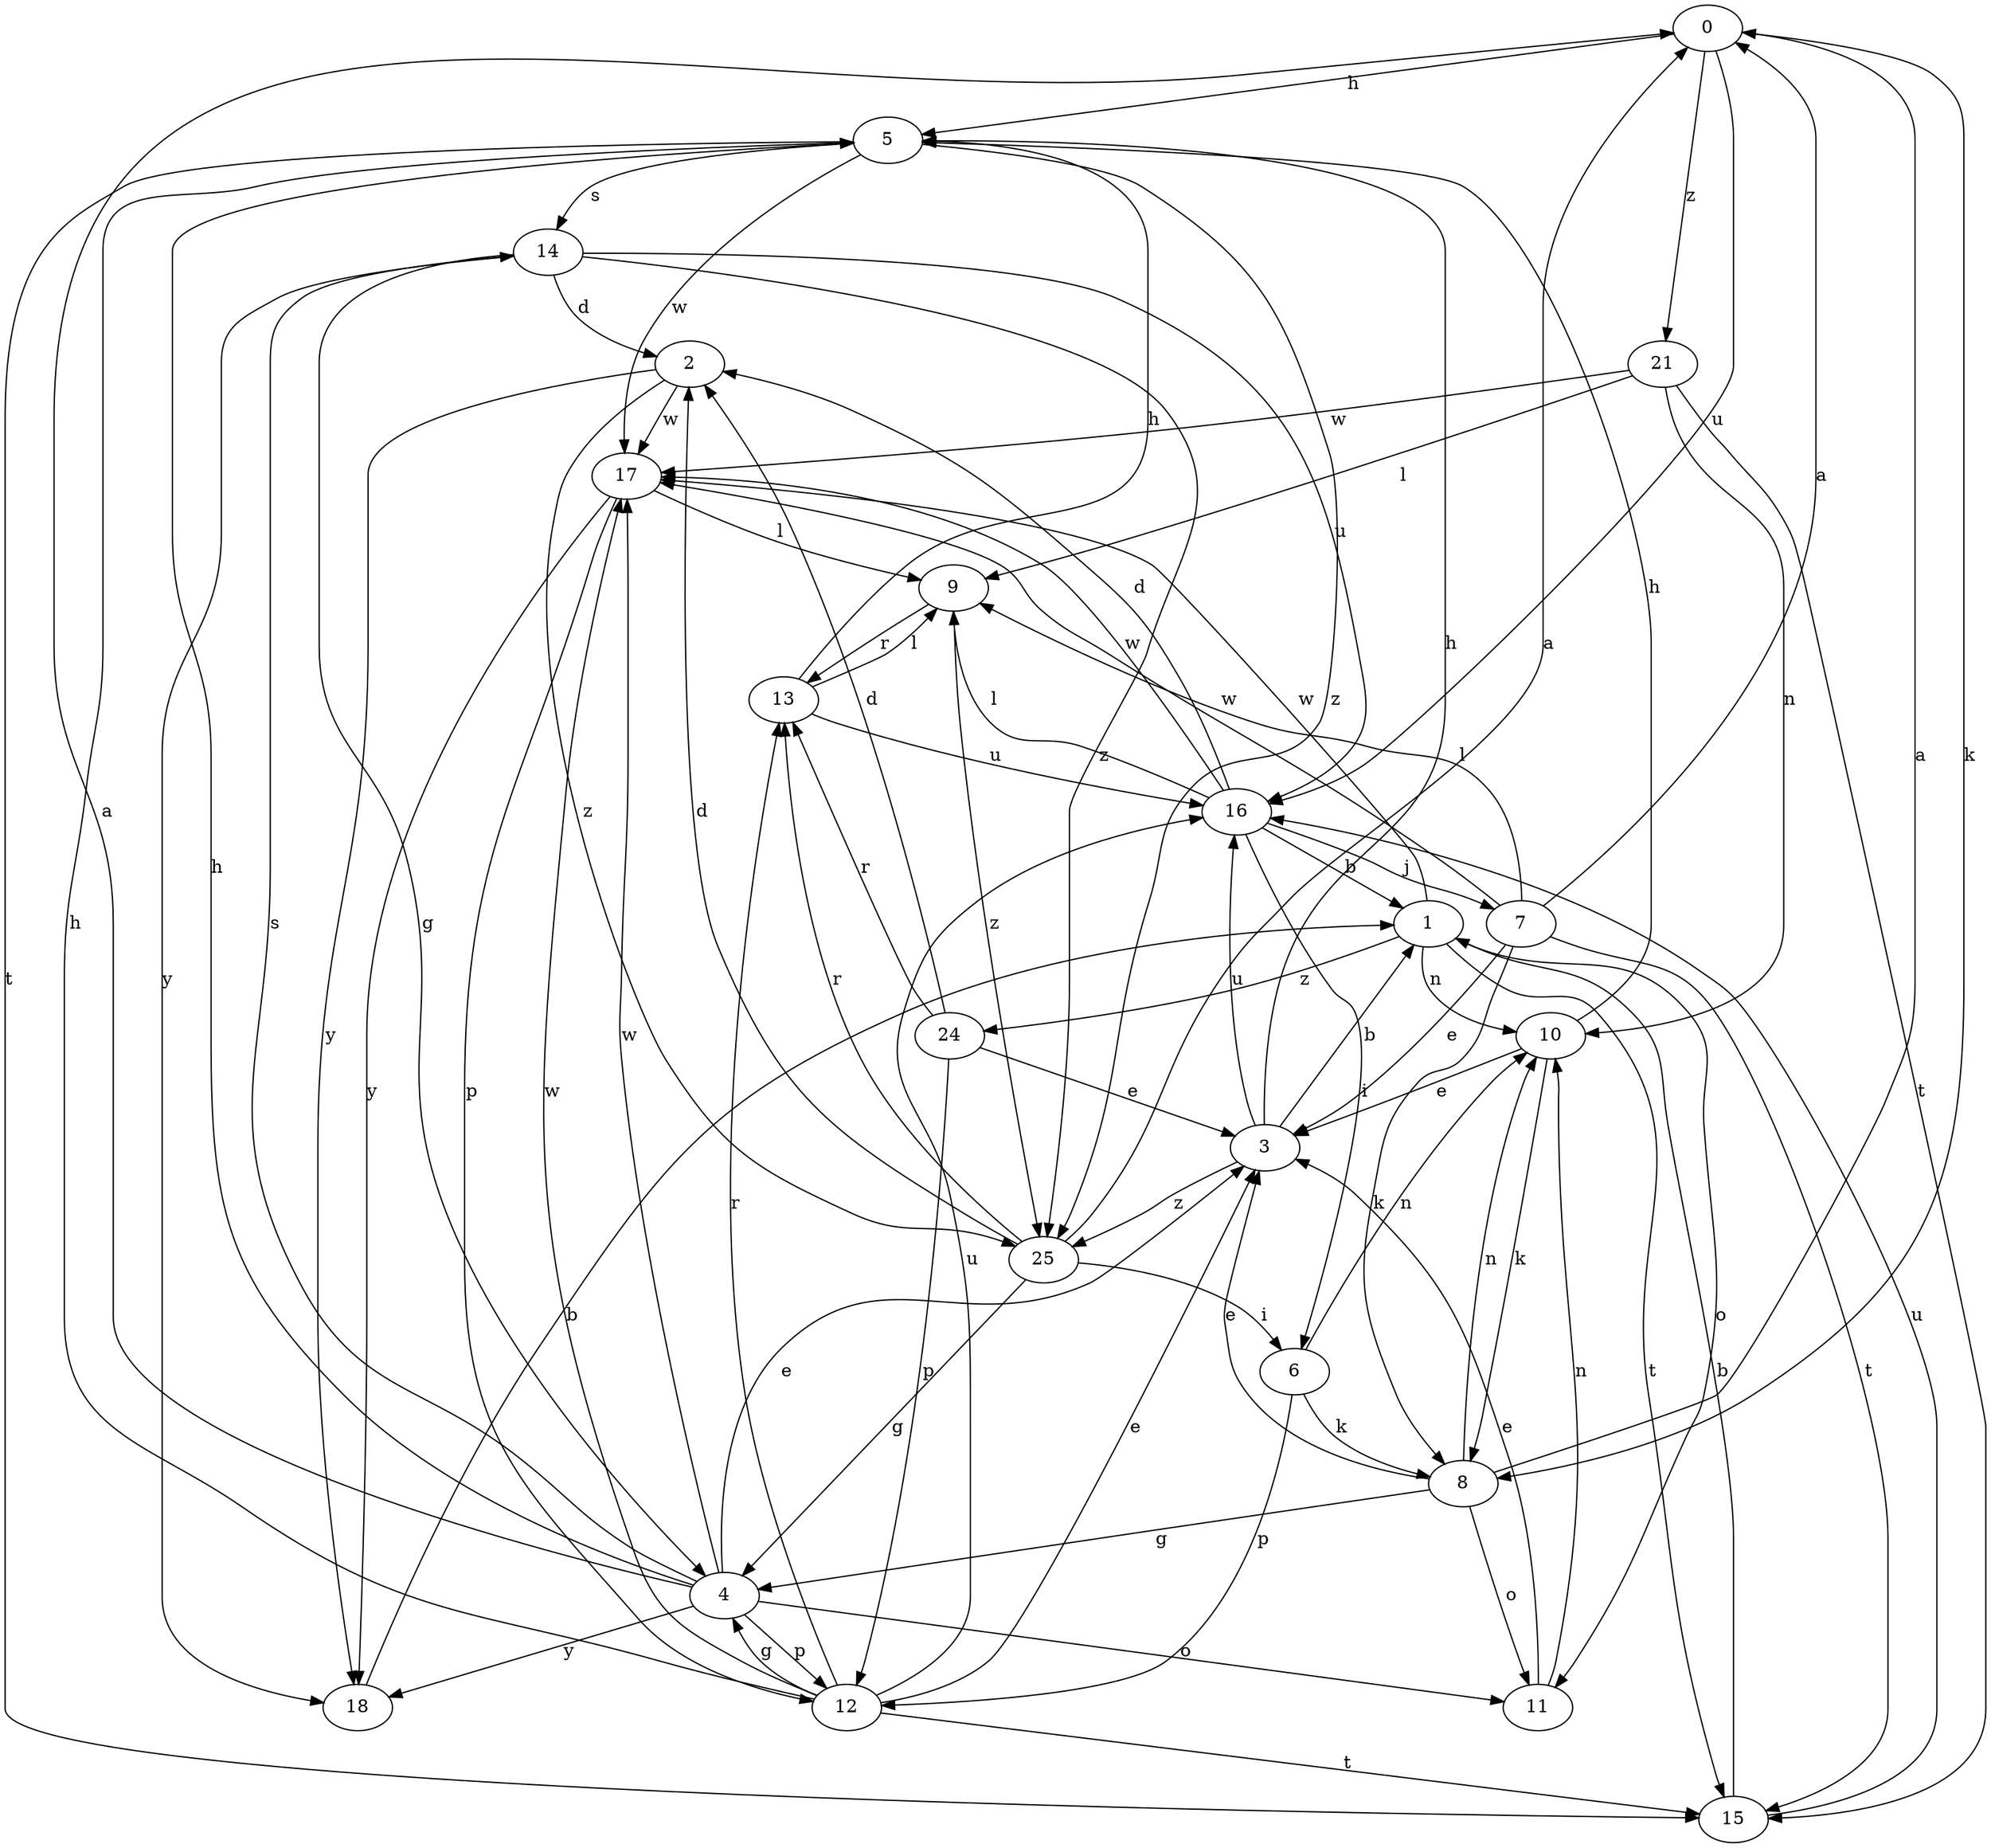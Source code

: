 strict digraph  {
0;
1;
2;
3;
4;
5;
6;
7;
8;
9;
10;
11;
12;
13;
14;
15;
16;
17;
18;
21;
24;
25;
0 -> 5  [label=h];
0 -> 8  [label=k];
0 -> 16  [label=u];
0 -> 21  [label=z];
1 -> 10  [label=n];
1 -> 11  [label=o];
1 -> 15  [label=t];
1 -> 17  [label=w];
1 -> 24  [label=z];
2 -> 17  [label=w];
2 -> 18  [label=y];
2 -> 25  [label=z];
3 -> 1  [label=b];
3 -> 5  [label=h];
3 -> 16  [label=u];
3 -> 25  [label=z];
4 -> 0  [label=a];
4 -> 3  [label=e];
4 -> 5  [label=h];
4 -> 11  [label=o];
4 -> 12  [label=p];
4 -> 14  [label=s];
4 -> 17  [label=w];
4 -> 18  [label=y];
5 -> 14  [label=s];
5 -> 15  [label=t];
5 -> 17  [label=w];
5 -> 25  [label=z];
6 -> 8  [label=k];
6 -> 10  [label=n];
6 -> 12  [label=p];
7 -> 0  [label=a];
7 -> 3  [label=e];
7 -> 8  [label=k];
7 -> 9  [label=l];
7 -> 15  [label=t];
7 -> 17  [label=w];
8 -> 0  [label=a];
8 -> 3  [label=e];
8 -> 4  [label=g];
8 -> 10  [label=n];
8 -> 11  [label=o];
9 -> 13  [label=r];
9 -> 25  [label=z];
10 -> 3  [label=e];
10 -> 5  [label=h];
10 -> 8  [label=k];
11 -> 3  [label=e];
11 -> 10  [label=n];
12 -> 3  [label=e];
12 -> 4  [label=g];
12 -> 5  [label=h];
12 -> 13  [label=r];
12 -> 15  [label=t];
12 -> 16  [label=u];
12 -> 17  [label=w];
13 -> 5  [label=h];
13 -> 9  [label=l];
13 -> 16  [label=u];
14 -> 2  [label=d];
14 -> 4  [label=g];
14 -> 16  [label=u];
14 -> 18  [label=y];
14 -> 25  [label=z];
15 -> 1  [label=b];
15 -> 16  [label=u];
16 -> 1  [label=b];
16 -> 2  [label=d];
16 -> 6  [label=i];
16 -> 7  [label=j];
16 -> 9  [label=l];
16 -> 17  [label=w];
17 -> 9  [label=l];
17 -> 12  [label=p];
17 -> 18  [label=y];
18 -> 1  [label=b];
21 -> 9  [label=l];
21 -> 10  [label=n];
21 -> 15  [label=t];
21 -> 17  [label=w];
24 -> 2  [label=d];
24 -> 3  [label=e];
24 -> 12  [label=p];
24 -> 13  [label=r];
25 -> 0  [label=a];
25 -> 2  [label=d];
25 -> 4  [label=g];
25 -> 6  [label=i];
25 -> 13  [label=r];
}
